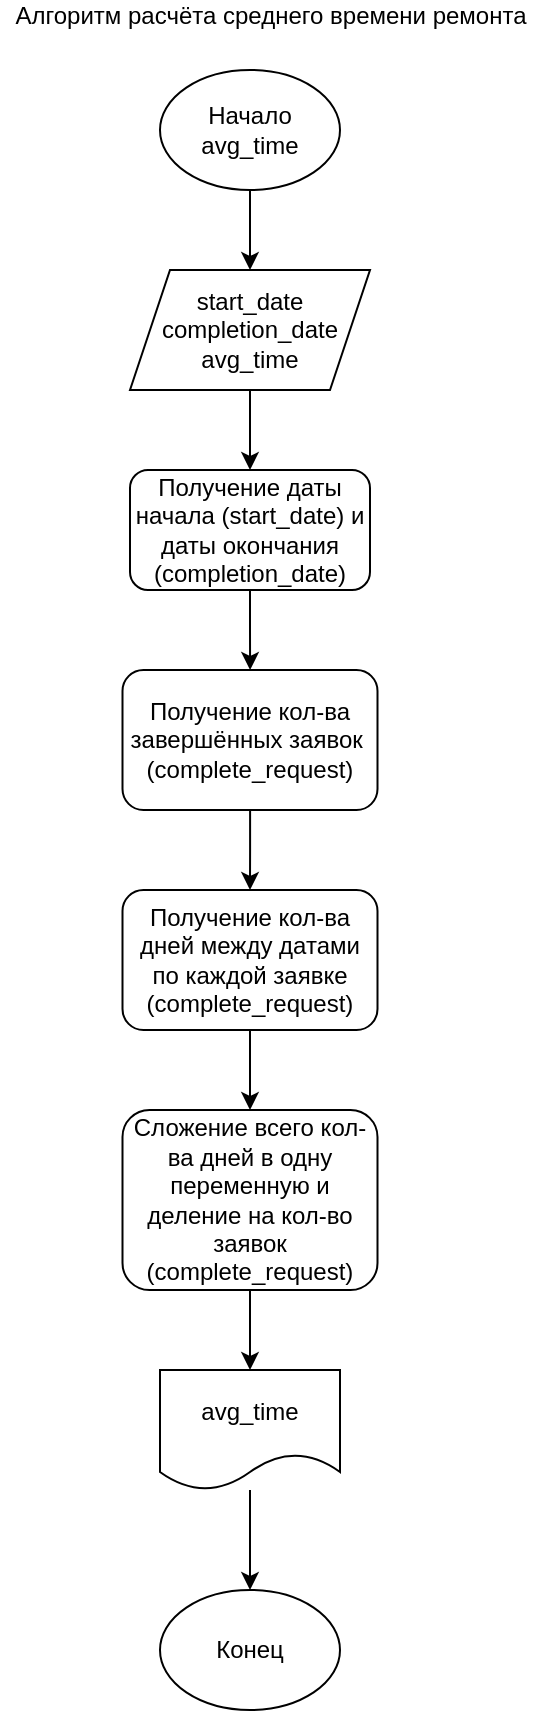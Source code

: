 <mxfile version="13.9.9" type="device"><diagram name="Страница — 1" id="Zi-fuhz58FKSujJBGOSV"><mxGraphModel dx="1673" dy="967" grid="1" gridSize="10" guides="1" tooltips="1" connect="1" arrows="1" fold="1" page="1" pageScale="1" pageWidth="827" pageHeight="1169" math="0" shadow="0"><root><mxCell id="0"/><mxCell id="1" parent="0"/><mxCell id="0JgXmJbpo-Sl4ZRrTJvD-20" value="Алгоритм расчёта среднего времени ремонта&lt;div&gt;&lt;br&gt;&lt;/div&gt;" style="text;html=1;align=center;verticalAlign=middle;resizable=0;points=[];autosize=1;strokeColor=none;fillColor=none;" parent="1" vertex="1"><mxGeometry x="279" y="180" width="270" height="30" as="geometry"/></mxCell><mxCell id="0JgXmJbpo-Sl4ZRrTJvD-23" style="edgeStyle=orthogonalEdgeStyle;rounded=0;orthogonalLoop=1;jettySize=auto;html=1;" parent="1" source="0JgXmJbpo-Sl4ZRrTJvD-21" target="0JgXmJbpo-Sl4ZRrTJvD-24" edge="1"><mxGeometry relative="1" as="geometry"><mxPoint x="614" y="335" as="targetPoint"/></mxGeometry></mxCell><mxCell id="0JgXmJbpo-Sl4ZRrTJvD-21" value="Начало&lt;div&gt;avg_time&lt;/div&gt;" style="ellipse;whiteSpace=wrap;html=1;" parent="1" vertex="1"><mxGeometry x="359" y="215" width="90" height="60" as="geometry"/></mxCell><mxCell id="0JgXmJbpo-Sl4ZRrTJvD-22" value="Конец" style="ellipse;whiteSpace=wrap;html=1;" parent="1" vertex="1"><mxGeometry x="359" y="975" width="90" height="60" as="geometry"/></mxCell><mxCell id="0JgXmJbpo-Sl4ZRrTJvD-25" style="edgeStyle=orthogonalEdgeStyle;rounded=0;orthogonalLoop=1;jettySize=auto;html=1;" parent="1" source="0JgXmJbpo-Sl4ZRrTJvD-24" target="0JgXmJbpo-Sl4ZRrTJvD-27" edge="1"><mxGeometry relative="1" as="geometry"><mxPoint x="404" y="455" as="targetPoint"/></mxGeometry></mxCell><mxCell id="0JgXmJbpo-Sl4ZRrTJvD-24" value="&lt;div&gt;start_date&lt;/div&gt;&lt;div&gt;completion_date&lt;/div&gt;&lt;div&gt;avg_time&lt;/div&gt;" style="shape=parallelogram;perimeter=parallelogramPerimeter;whiteSpace=wrap;html=1;fixedSize=1;" parent="1" vertex="1"><mxGeometry x="344" y="315" width="120" height="60" as="geometry"/></mxCell><mxCell id="0JgXmJbpo-Sl4ZRrTJvD-30" style="edgeStyle=orthogonalEdgeStyle;rounded=0;orthogonalLoop=1;jettySize=auto;html=1;" parent="1" source="0JgXmJbpo-Sl4ZRrTJvD-27" target="0JgXmJbpo-Sl4ZRrTJvD-29" edge="1"><mxGeometry relative="1" as="geometry"/></mxCell><mxCell id="0JgXmJbpo-Sl4ZRrTJvD-27" value="Получение даты начала (start_date) и даты окончания (&lt;span style=&quot;text-align: left&quot;&gt;completion_date)&lt;/span&gt;" style="rounded=1;whiteSpace=wrap;html=1;" parent="1" vertex="1"><mxGeometry x="344" y="415" width="120" height="60" as="geometry"/></mxCell><mxCell id="0JgXmJbpo-Sl4ZRrTJvD-31" style="edgeStyle=orthogonalEdgeStyle;rounded=0;orthogonalLoop=1;jettySize=auto;html=1;entryX=0.5;entryY=0;entryDx=0;entryDy=0;" parent="1" source="0JgXmJbpo-Sl4ZRrTJvD-29" target="oMWoGSRZyBxMIv3VHFFQ-1" edge="1"><mxGeometry relative="1" as="geometry"><mxPoint x="509" y="605" as="targetPoint"/></mxGeometry></mxCell><mxCell id="0JgXmJbpo-Sl4ZRrTJvD-29" value="Получение кол-ва завершённых заявок&amp;nbsp;&lt;br&gt;(complete_request)" style="rounded=1;whiteSpace=wrap;html=1;" parent="1" vertex="1"><mxGeometry x="340.25" y="515" width="127.5" height="70" as="geometry"/></mxCell><mxCell id="0JgXmJbpo-Sl4ZRrTJvD-33" style="edgeStyle=orthogonalEdgeStyle;rounded=0;orthogonalLoop=1;jettySize=auto;html=1;" parent="1" source="0JgXmJbpo-Sl4ZRrTJvD-32" target="0JgXmJbpo-Sl4ZRrTJvD-22" edge="1"><mxGeometry relative="1" as="geometry"/></mxCell><mxCell id="0JgXmJbpo-Sl4ZRrTJvD-32" value="avg_time" style="shape=document;whiteSpace=wrap;html=1;boundedLbl=1;" parent="1" vertex="1"><mxGeometry x="359" y="865" width="90" height="60" as="geometry"/></mxCell><mxCell id="oMWoGSRZyBxMIv3VHFFQ-1" value="Получение кол-ва дней между датами по каждой заявке (complete_request)" style="rounded=1;whiteSpace=wrap;html=1;" vertex="1" parent="1"><mxGeometry x="340.25" y="625" width="127.5" height="70" as="geometry"/></mxCell><mxCell id="oMWoGSRZyBxMIv3VHFFQ-2" value="Сложение всего кол-ва дней в одну переменную и деление на кол-во заявок&lt;br&gt;(complete_request)" style="rounded=1;whiteSpace=wrap;html=1;" vertex="1" parent="1"><mxGeometry x="340.25" y="735" width="127.5" height="90" as="geometry"/></mxCell><mxCell id="oMWoGSRZyBxMIv3VHFFQ-3" style="edgeStyle=orthogonalEdgeStyle;rounded=0;orthogonalLoop=1;jettySize=auto;html=1;entryX=0.5;entryY=0;entryDx=0;entryDy=0;exitX=0.5;exitY=1;exitDx=0;exitDy=0;" edge="1" parent="1" source="oMWoGSRZyBxMIv3VHFFQ-1" target="oMWoGSRZyBxMIv3VHFFQ-2"><mxGeometry relative="1" as="geometry"><mxPoint x="414" y="635" as="targetPoint"/><mxPoint x="414.1" y="595" as="sourcePoint"/></mxGeometry></mxCell><mxCell id="oMWoGSRZyBxMIv3VHFFQ-4" style="edgeStyle=orthogonalEdgeStyle;rounded=0;orthogonalLoop=1;jettySize=auto;html=1;entryX=0.5;entryY=0;entryDx=0;entryDy=0;exitX=0.5;exitY=1;exitDx=0;exitDy=0;" edge="1" parent="1" source="oMWoGSRZyBxMIv3VHFFQ-2" target="0JgXmJbpo-Sl4ZRrTJvD-32"><mxGeometry relative="1" as="geometry"><mxPoint x="414" y="745" as="targetPoint"/><mxPoint x="414" y="705" as="sourcePoint"/></mxGeometry></mxCell></root></mxGraphModel></diagram></mxfile>